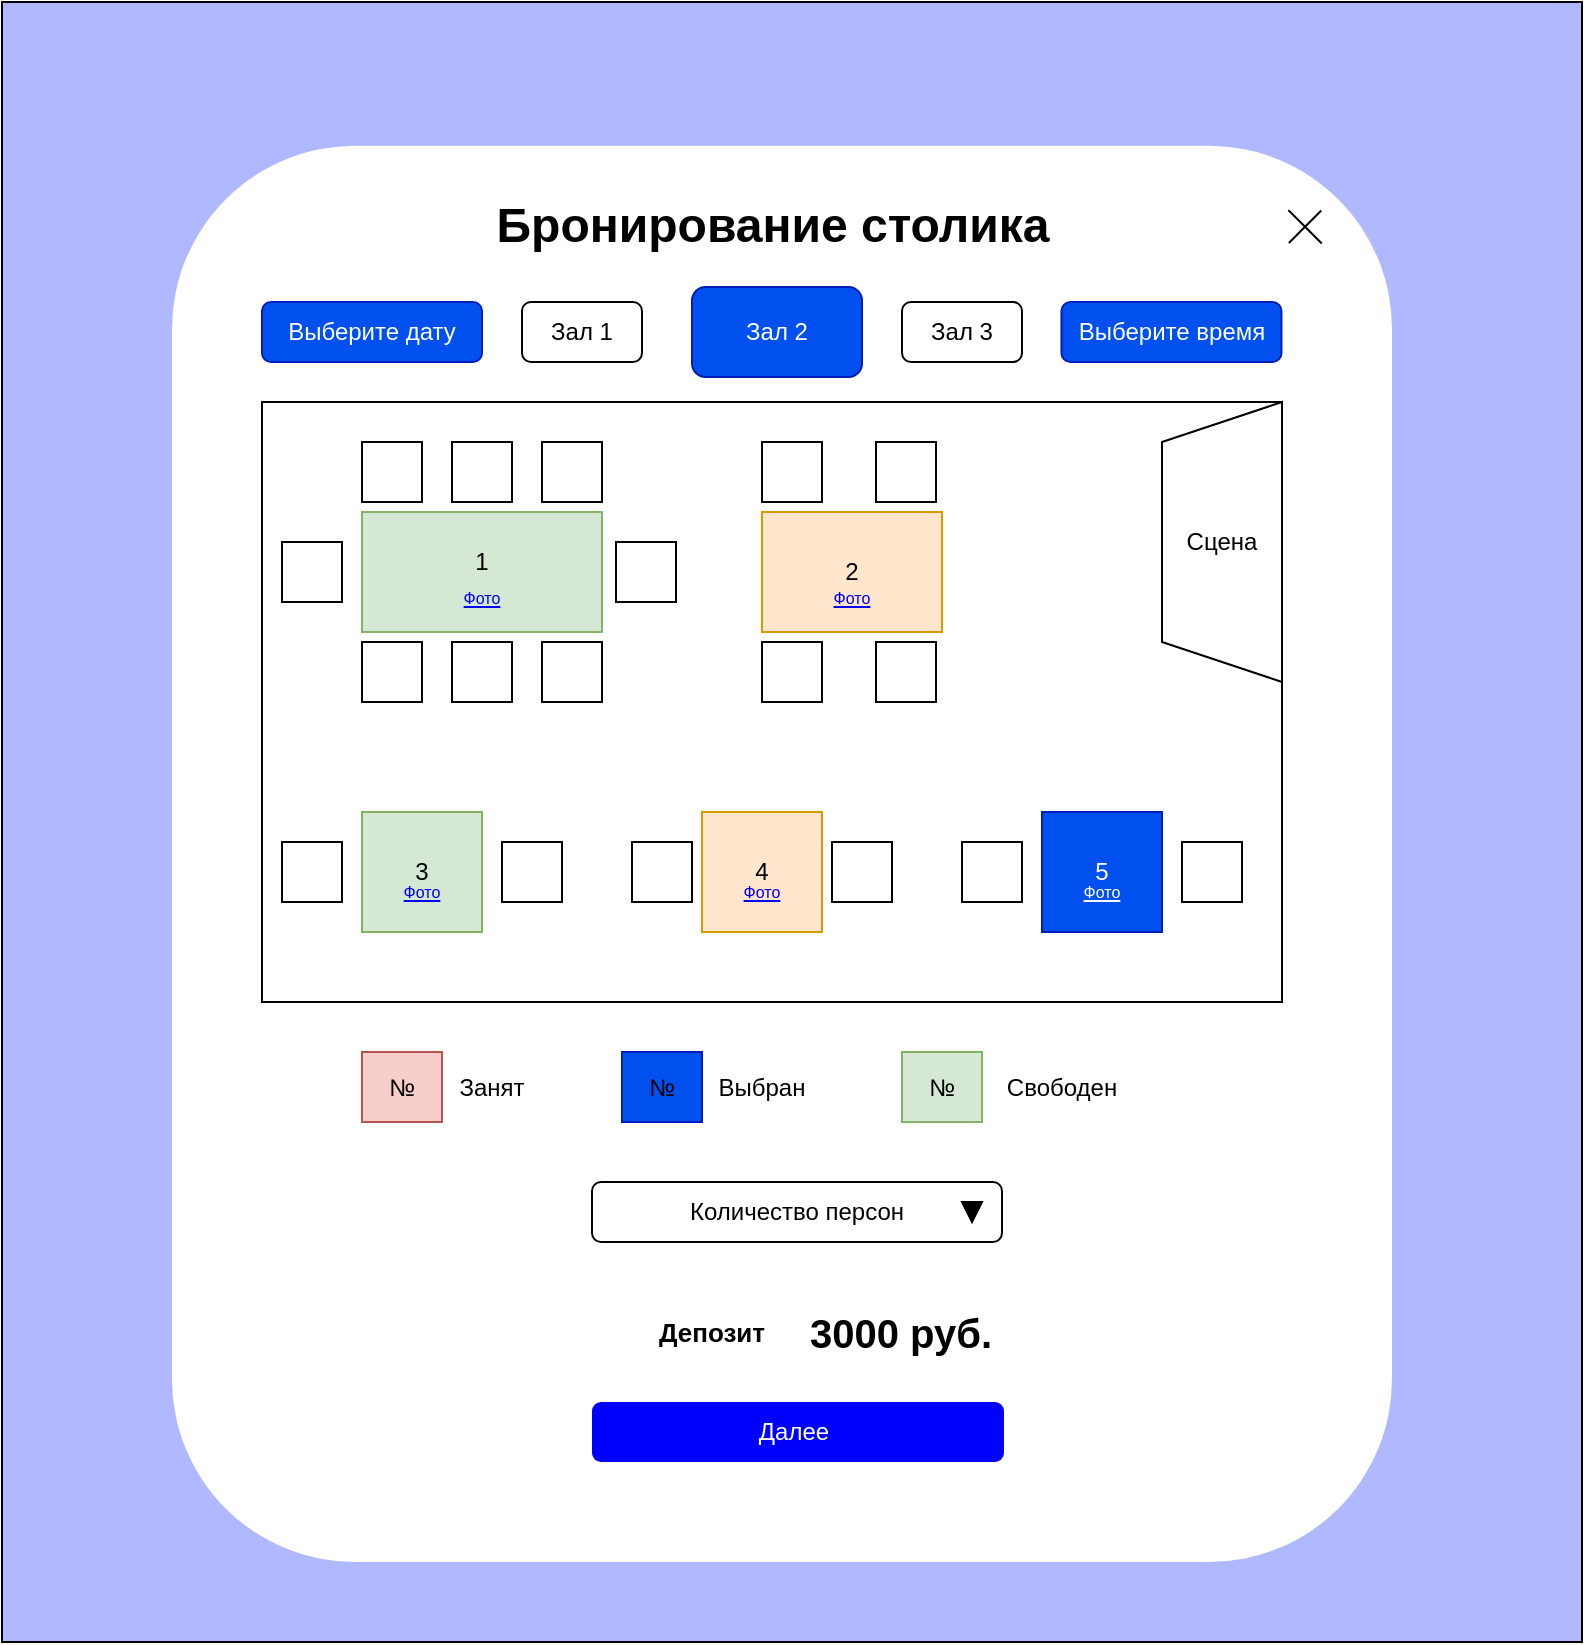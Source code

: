 <mxfile version="22.1.2" type="device">
  <diagram name="Страница — 1" id="FYUcbcnaf--P3dexhryS">
    <mxGraphModel dx="1623" dy="411" grid="1" gridSize="10" guides="1" tooltips="1" connect="1" arrows="1" fold="1" page="1" pageScale="1" pageWidth="827" pageHeight="1169" math="0" shadow="0">
      <root>
        <mxCell id="0" />
        <mxCell id="1" parent="0" />
        <mxCell id="7M7wtbTKfdPqytFjPpsr-1" value="" style="rounded=0;whiteSpace=wrap;html=1;fillColor=#B0B8FF;" parent="1" vertex="1">
          <mxGeometry x="-150" y="30" width="790" height="820" as="geometry" />
        </mxCell>
        <mxCell id="7M7wtbTKfdPqytFjPpsr-3" value="" style="rounded=1;whiteSpace=wrap;html=1;strokeColor=none;" parent="1" vertex="1">
          <mxGeometry x="-65" y="101.92" width="610" height="708.08" as="geometry" />
        </mxCell>
        <mxCell id="7M7wtbTKfdPqytFjPpsr-6" value="" style="shape=cross;whiteSpace=wrap;html=1;rotation=45;size=0;" parent="1" vertex="1">
          <mxGeometry x="489.73" y="130.92" width="23.6" height="22.93" as="geometry" />
        </mxCell>
        <mxCell id="7M7wtbTKfdPqytFjPpsr-9" value="Бронирование столика" style="text;strokeColor=none;fillColor=none;html=1;fontSize=24;fontStyle=1;verticalAlign=middle;align=center;" parent="1" vertex="1">
          <mxGeometry x="185" y="122.38" width="100" height="40" as="geometry" />
        </mxCell>
        <mxCell id="7M7wtbTKfdPqytFjPpsr-15" value="" style="rounded=1;whiteSpace=wrap;html=1;fillColor=#0000FF;fontColor=#FFFFFF;strokeColor=none;" parent="1" vertex="1">
          <mxGeometry x="145" y="730" width="206" height="30" as="geometry" />
        </mxCell>
        <mxCell id="7M7wtbTKfdPqytFjPpsr-16" value="Далее" style="text;html=1;strokeColor=none;fillColor=none;align=center;verticalAlign=middle;whiteSpace=wrap;rounded=0;fontColor=#FFFFFF;" parent="1" vertex="1">
          <mxGeometry x="181" y="730" width="130" height="30" as="geometry" />
        </mxCell>
        <mxCell id="pPM-yKJj4ofIKGPzlXez-7" value="Зал 2" style="text;html=1;strokeColor=#001DBC;fillColor=#0050ef;align=center;verticalAlign=middle;whiteSpace=wrap;rounded=1;fontColor=#ffffff;" parent="1" vertex="1">
          <mxGeometry x="195" y="172.5" width="85" height="45" as="geometry" />
        </mxCell>
        <mxCell id="pPM-yKJj4ofIKGPzlXez-8" value="Зал 3" style="text;html=1;strokeColor=default;fillColor=none;align=center;verticalAlign=middle;whiteSpace=wrap;rounded=1;" parent="1" vertex="1">
          <mxGeometry x="300" y="180" width="60" height="30" as="geometry" />
        </mxCell>
        <mxCell id="pPM-yKJj4ofIKGPzlXez-9" value="Зал 1" style="text;html=1;strokeColor=default;fillColor=none;align=center;verticalAlign=middle;whiteSpace=wrap;rounded=1;" parent="1" vertex="1">
          <mxGeometry x="110" y="180" width="60" height="30" as="geometry" />
        </mxCell>
        <mxCell id="pPM-yKJj4ofIKGPzlXez-10" value="" style="rounded=0;whiteSpace=wrap;html=1;" parent="1" vertex="1">
          <mxGeometry x="-20" y="230" width="510" height="300" as="geometry" />
        </mxCell>
        <mxCell id="pPM-yKJj4ofIKGPzlXez-13" value="" style="rounded=0;whiteSpace=wrap;html=1;fillColor=#d5e8d4;strokeColor=#82b366;" parent="1" vertex="1">
          <mxGeometry x="30" y="285" width="120" height="60" as="geometry" />
        </mxCell>
        <mxCell id="pPM-yKJj4ofIKGPzlXez-16" value="" style="rounded=0;whiteSpace=wrap;html=1;" parent="1" vertex="1">
          <mxGeometry x="-10" y="300" width="30" height="30" as="geometry" />
        </mxCell>
        <mxCell id="pPM-yKJj4ofIKGPzlXez-25" value="" style="rounded=0;whiteSpace=wrap;html=1;" parent="1" vertex="1">
          <mxGeometry x="30" y="250" width="30" height="30" as="geometry" />
        </mxCell>
        <mxCell id="pPM-yKJj4ofIKGPzlXez-27" value="" style="rounded=0;whiteSpace=wrap;html=1;" parent="1" vertex="1">
          <mxGeometry x="120" y="250" width="30" height="30" as="geometry" />
        </mxCell>
        <mxCell id="pPM-yKJj4ofIKGPzlXez-28" value="" style="rounded=0;whiteSpace=wrap;html=1;" parent="1" vertex="1">
          <mxGeometry x="75" y="250" width="30" height="30" as="geometry" />
        </mxCell>
        <mxCell id="pPM-yKJj4ofIKGPzlXez-29" value="" style="rounded=0;whiteSpace=wrap;html=1;" parent="1" vertex="1">
          <mxGeometry x="75" y="350" width="30" height="30" as="geometry" />
        </mxCell>
        <mxCell id="pPM-yKJj4ofIKGPzlXez-30" value="" style="rounded=0;whiteSpace=wrap;html=1;" parent="1" vertex="1">
          <mxGeometry x="30" y="350" width="30" height="30" as="geometry" />
        </mxCell>
        <mxCell id="pPM-yKJj4ofIKGPzlXez-31" value="" style="rounded=0;whiteSpace=wrap;html=1;" parent="1" vertex="1">
          <mxGeometry x="120" y="350" width="30" height="30" as="geometry" />
        </mxCell>
        <mxCell id="pPM-yKJj4ofIKGPzlXez-32" value="" style="rounded=0;whiteSpace=wrap;html=1;" parent="1" vertex="1">
          <mxGeometry x="157" y="300" width="30" height="30" as="geometry" />
        </mxCell>
        <mxCell id="pPM-yKJj4ofIKGPzlXez-33" value="1" style="text;html=1;strokeColor=none;fillColor=none;align=center;verticalAlign=middle;whiteSpace=wrap;rounded=0;" parent="1" vertex="1">
          <mxGeometry x="60" y="295" width="60" height="30" as="geometry" />
        </mxCell>
        <mxCell id="pPM-yKJj4ofIKGPzlXez-34" value="" style="rounded=0;whiteSpace=wrap;html=1;fillColor=#d5e8d4;strokeColor=#82b366;" parent="1" vertex="1">
          <mxGeometry x="30" y="435" width="60" height="60" as="geometry" />
        </mxCell>
        <mxCell id="pPM-yKJj4ofIKGPzlXez-35" value="" style="rounded=0;whiteSpace=wrap;html=1;" parent="1" vertex="1">
          <mxGeometry x="100" y="450" width="30" height="30" as="geometry" />
        </mxCell>
        <mxCell id="pPM-yKJj4ofIKGPzlXez-36" value="" style="rounded=0;whiteSpace=wrap;html=1;" parent="1" vertex="1">
          <mxGeometry x="-10" y="450" width="30" height="30" as="geometry" />
        </mxCell>
        <mxCell id="pPM-yKJj4ofIKGPzlXez-43" value="" style="rounded=0;whiteSpace=wrap;html=1;fillColor=#ffe6cc;strokeColor=#d79b00;" parent="1" vertex="1">
          <mxGeometry x="200" y="435" width="60" height="60" as="geometry" />
        </mxCell>
        <mxCell id="pPM-yKJj4ofIKGPzlXez-44" value="" style="rounded=0;whiteSpace=wrap;html=1;" parent="1" vertex="1">
          <mxGeometry x="265" y="450" width="30" height="30" as="geometry" />
        </mxCell>
        <mxCell id="pPM-yKJj4ofIKGPzlXez-45" value="" style="rounded=0;whiteSpace=wrap;html=1;" parent="1" vertex="1">
          <mxGeometry x="165" y="450" width="30" height="30" as="geometry" />
        </mxCell>
        <mxCell id="pPM-yKJj4ofIKGPzlXez-46" value="5" style="rounded=0;whiteSpace=wrap;html=1;fillColor=#0050ef;strokeColor=#001DBC;fontColor=#ffffff;" parent="1" vertex="1">
          <mxGeometry x="370" y="435" width="60" height="60" as="geometry" />
        </mxCell>
        <mxCell id="pPM-yKJj4ofIKGPzlXez-47" value="" style="rounded=0;whiteSpace=wrap;html=1;" parent="1" vertex="1">
          <mxGeometry x="440" y="450" width="30" height="30" as="geometry" />
        </mxCell>
        <mxCell id="pPM-yKJj4ofIKGPzlXez-48" value="" style="rounded=0;whiteSpace=wrap;html=1;" parent="1" vertex="1">
          <mxGeometry x="330" y="450" width="30" height="30" as="geometry" />
        </mxCell>
        <mxCell id="pPM-yKJj4ofIKGPzlXez-49" value="3" style="text;html=1;strokeColor=none;fillColor=none;align=center;verticalAlign=middle;whiteSpace=wrap;rounded=0;" parent="1" vertex="1">
          <mxGeometry x="30" y="450" width="60" height="30" as="geometry" />
        </mxCell>
        <mxCell id="pPM-yKJj4ofIKGPzlXez-50" value="4" style="text;html=1;strokeColor=none;fillColor=none;align=center;verticalAlign=middle;whiteSpace=wrap;rounded=0;" parent="1" vertex="1">
          <mxGeometry x="200" y="450" width="60" height="30" as="geometry" />
        </mxCell>
        <mxCell id="pPM-yKJj4ofIKGPzlXez-51" value="2" style="rounded=0;whiteSpace=wrap;html=1;fillColor=#ffe6cc;strokeColor=#d79b00;" parent="1" vertex="1">
          <mxGeometry x="230" y="285" width="90" height="60" as="geometry" />
        </mxCell>
        <mxCell id="pPM-yKJj4ofIKGPzlXez-52" value="" style="rounded=0;whiteSpace=wrap;html=1;" parent="1" vertex="1">
          <mxGeometry x="230" y="250" width="30" height="30" as="geometry" />
        </mxCell>
        <mxCell id="pPM-yKJj4ofIKGPzlXez-53" value="" style="rounded=0;whiteSpace=wrap;html=1;" parent="1" vertex="1">
          <mxGeometry x="287" y="250" width="30" height="30" as="geometry" />
        </mxCell>
        <mxCell id="pPM-yKJj4ofIKGPzlXez-54" value="" style="rounded=0;whiteSpace=wrap;html=1;" parent="1" vertex="1">
          <mxGeometry x="230" y="350" width="30" height="30" as="geometry" />
        </mxCell>
        <mxCell id="pPM-yKJj4ofIKGPzlXez-55" value="" style="rounded=0;whiteSpace=wrap;html=1;" parent="1" vertex="1">
          <mxGeometry x="287" y="350" width="30" height="30" as="geometry" />
        </mxCell>
        <mxCell id="pPM-yKJj4ofIKGPzlXez-56" value="" style="shape=trapezoid;perimeter=trapezoidPerimeter;whiteSpace=wrap;html=1;fixedSize=1;rotation=-90;" parent="1" vertex="1">
          <mxGeometry x="390" y="270" width="140" height="60" as="geometry" />
        </mxCell>
        <mxCell id="pPM-yKJj4ofIKGPzlXez-57" value="Сцена" style="text;html=1;strokeColor=none;fillColor=none;align=center;verticalAlign=middle;whiteSpace=wrap;rounded=0;" parent="1" vertex="1">
          <mxGeometry x="430" y="285" width="60" height="30" as="geometry" />
        </mxCell>
        <mxCell id="pPM-yKJj4ofIKGPzlXez-58" value="" style="rounded=0;whiteSpace=wrap;html=1;fillColor=#f8cecc;strokeColor=#b85450;" parent="1" vertex="1">
          <mxGeometry x="30" y="555" width="40" height="35" as="geometry" />
        </mxCell>
        <mxCell id="pPM-yKJj4ofIKGPzlXez-59" value="№" style="text;html=1;strokeColor=none;fillColor=none;align=center;verticalAlign=middle;whiteSpace=wrap;rounded=0;" parent="1" vertex="1">
          <mxGeometry x="35" y="557.5" width="30" height="30" as="geometry" />
        </mxCell>
        <mxCell id="pPM-yKJj4ofIKGPzlXez-60" value="Занят" style="text;html=1;strokeColor=none;fillColor=none;align=center;verticalAlign=middle;whiteSpace=wrap;rounded=0;" parent="1" vertex="1">
          <mxGeometry x="70" y="557.5" width="50" height="30" as="geometry" />
        </mxCell>
        <mxCell id="pPM-yKJj4ofIKGPzlXez-61" value="" style="rounded=0;whiteSpace=wrap;html=1;fillColor=#0050ef;strokeColor=#001DBC;fontColor=#ffffff;" parent="1" vertex="1">
          <mxGeometry x="160" y="555" width="40" height="35" as="geometry" />
        </mxCell>
        <mxCell id="pPM-yKJj4ofIKGPzlXez-62" value="№" style="text;html=1;strokeColor=none;fillColor=none;align=center;verticalAlign=middle;whiteSpace=wrap;rounded=0;" parent="1" vertex="1">
          <mxGeometry x="165" y="557.5" width="30" height="30" as="geometry" />
        </mxCell>
        <mxCell id="pPM-yKJj4ofIKGPzlXez-63" value="Выбран" style="text;html=1;strokeColor=none;fillColor=none;align=center;verticalAlign=middle;whiteSpace=wrap;rounded=0;" parent="1" vertex="1">
          <mxGeometry x="200" y="557.5" width="60" height="30" as="geometry" />
        </mxCell>
        <mxCell id="pPM-yKJj4ofIKGPzlXez-64" value="№" style="rounded=0;whiteSpace=wrap;html=1;fillColor=#d5e8d4;strokeColor=#82b366;" parent="1" vertex="1">
          <mxGeometry x="300" y="555" width="40" height="35" as="geometry" />
        </mxCell>
        <mxCell id="pPM-yKJj4ofIKGPzlXez-65" value="Свободен" style="text;html=1;strokeColor=none;fillColor=none;align=center;verticalAlign=middle;whiteSpace=wrap;rounded=0;" parent="1" vertex="1">
          <mxGeometry x="340" y="557.5" width="80" height="30" as="geometry" />
        </mxCell>
        <mxCell id="pPM-yKJj4ofIKGPzlXez-66" value="Выберите дату" style="rounded=1;whiteSpace=wrap;html=1;fillColor=#0050ef;fontColor=#ffffff;strokeColor=#001DBC;" parent="1" vertex="1">
          <mxGeometry x="-20" y="180" width="110" height="30" as="geometry" />
        </mxCell>
        <mxCell id="pPM-yKJj4ofIKGPzlXez-67" value="Выберите время" style="rounded=1;whiteSpace=wrap;html=1;fillColor=#0050ef;fontColor=#ffffff;strokeColor=#001DBC;" parent="1" vertex="1">
          <mxGeometry x="379.73" y="180" width="110" height="30" as="geometry" />
        </mxCell>
        <mxCell id="pPM-yKJj4ofIKGPzlXez-68" value="Количество персон" style="rounded=1;whiteSpace=wrap;html=1;" parent="1" vertex="1">
          <mxGeometry x="145" y="620" width="205" height="30" as="geometry" />
        </mxCell>
        <mxCell id="pPM-yKJj4ofIKGPzlXez-69" value="" style="triangle;whiteSpace=wrap;html=1;fillColor=#000000;rotation=90;" parent="1" vertex="1">
          <mxGeometry x="330" y="630" width="10" height="10" as="geometry" />
        </mxCell>
        <UserObject label="Фото" link="/" id="pPM-yKJj4ofIKGPzlXez-71">
          <mxCell style="text;html=1;strokeColor=none;fillColor=none;whiteSpace=wrap;align=center;verticalAlign=middle;fontColor=#0000EE;fontStyle=4;fontSize=8;" parent="1" vertex="1">
            <mxGeometry x="75" y="325" width="30" height="5" as="geometry" />
          </mxCell>
        </UserObject>
        <UserObject label="Фото" link="/" id="pPM-yKJj4ofIKGPzlXez-73">
          <mxCell style="text;html=1;strokeColor=none;fillColor=none;whiteSpace=wrap;align=center;verticalAlign=middle;fontColor=#0000EE;fontStyle=4;fontSize=8;" parent="1" vertex="1">
            <mxGeometry x="260" y="322.5" width="30" height="10" as="geometry" />
          </mxCell>
        </UserObject>
        <UserObject label="Фото" link="/" id="pPM-yKJj4ofIKGPzlXez-74">
          <mxCell style="text;html=1;strokeColor=none;fillColor=none;whiteSpace=wrap;align=center;verticalAlign=middle;fontColor=#0000EE;fontStyle=4;fontSize=8;" parent="1" vertex="1">
            <mxGeometry x="45" y="470" width="30" height="10" as="geometry" />
          </mxCell>
        </UserObject>
        <UserObject label="Фото" link="/" id="pPM-yKJj4ofIKGPzlXez-75">
          <mxCell style="text;html=1;strokeColor=none;fillColor=none;whiteSpace=wrap;align=center;verticalAlign=middle;fontColor=#0000EE;fontStyle=4;fontSize=8;" parent="1" vertex="1">
            <mxGeometry x="215" y="470" width="30" height="10" as="geometry" />
          </mxCell>
        </UserObject>
        <UserObject label="Фото" link="/" id="pPM-yKJj4ofIKGPzlXez-76">
          <mxCell style="text;html=1;strokeColor=none;fillColor=none;whiteSpace=wrap;align=center;verticalAlign=middle;fontColor=#FFFFFF;fontStyle=4;fontSize=8;" parent="1" vertex="1">
            <mxGeometry x="385" y="470" width="30" height="10" as="geometry" />
          </mxCell>
        </UserObject>
        <mxCell id="q1zAfBrUbHzWQc4hW9Xq-1" value="Депозит" style="text;html=1;strokeColor=none;fillColor=none;align=center;verticalAlign=middle;whiteSpace=wrap;rounded=0;fontStyle=1;fontSize=13;" vertex="1" parent="1">
          <mxGeometry x="165" y="680" width="80" height="30" as="geometry" />
        </mxCell>
        <mxCell id="q1zAfBrUbHzWQc4hW9Xq-3" value="3000 руб." style="text;html=1;strokeColor=none;fillColor=none;align=center;verticalAlign=middle;whiteSpace=wrap;rounded=0;fontSize=20;fontStyle=1" vertex="1" parent="1">
          <mxGeometry x="248" y="680" width="103" height="30" as="geometry" />
        </mxCell>
      </root>
    </mxGraphModel>
  </diagram>
</mxfile>
